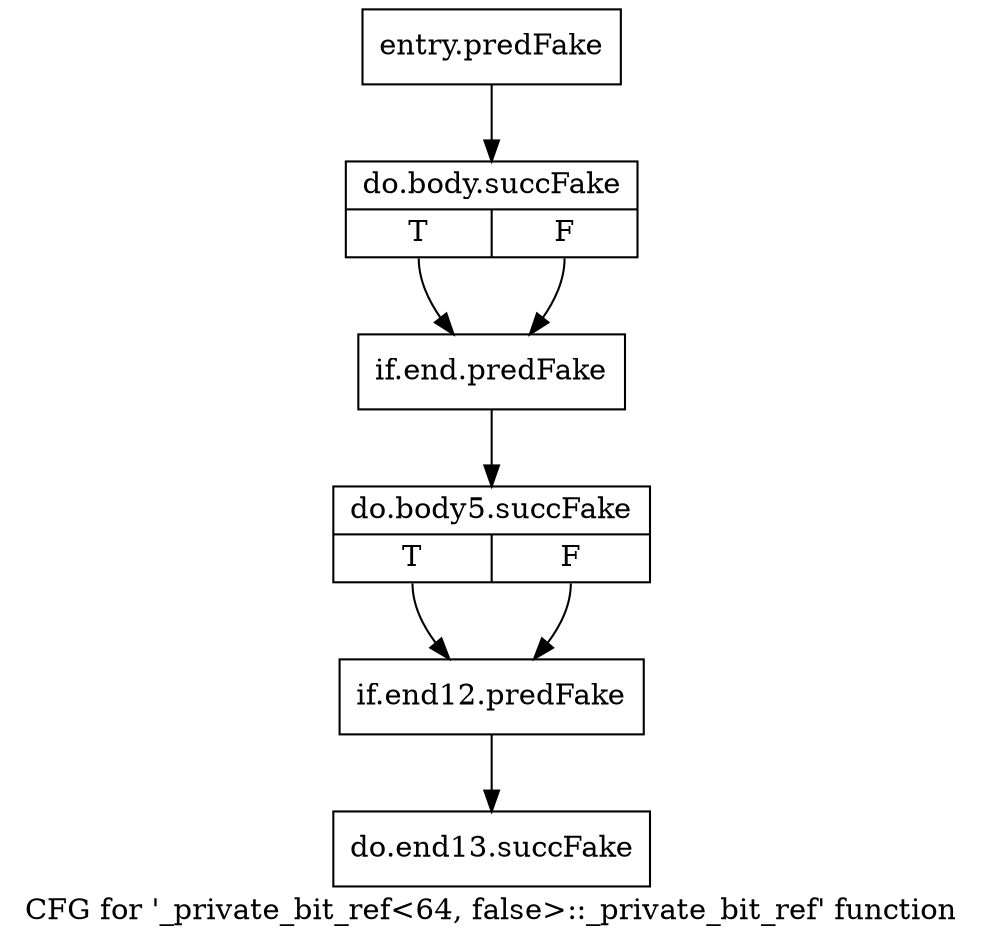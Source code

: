 digraph "CFG for '_private_bit_ref\<64, false\>::_private_bit_ref' function" {
	label="CFG for '_private_bit_ref\<64, false\>::_private_bit_ref' function";

	Node0x3c6de90 [shape=record,filename="",linenumber="",label="{entry.predFake}"];
	Node0x3c6de90 -> Node0x3ecb630[ callList="" memoryops="" filename="/tools/Xilinx/Vitis_HLS/2022.1/include/etc/ap_private.h" execusionnum="0"];
	Node0x3ecb630 [shape=record,filename="/tools/Xilinx/Vitis_HLS/2022.1/include/etc/ap_private.h",linenumber="6925",label="{do.body.succFake|{<s0>T|<s1>F}}"];
	Node0x3ecb630:s0 -> Node0x3dbf6f0[ callList="" memoryops="" filename="/tools/Xilinx/Vitis_HLS/2022.1/include/etc/ap_private.h" execusionnum="0"];
	Node0x3ecb630:s1 -> Node0x3dbf6f0;
	Node0x3dbf6f0 [shape=record,filename="/tools/Xilinx/Vitis_HLS/2022.1/include/etc/ap_private.h",linenumber="6925",label="{if.end.predFake}"];
	Node0x3dbf6f0 -> Node0x3ecb760[ callList="" memoryops="" filename="/tools/Xilinx/Vitis_HLS/2022.1/include/etc/ap_private.h" execusionnum="0"];
	Node0x3ecb760 [shape=record,filename="/tools/Xilinx/Vitis_HLS/2022.1/include/etc/ap_private.h",linenumber="6927",label="{do.body5.succFake|{<s0>T|<s1>F}}"];
	Node0x3ecb760:s0 -> Node0x3dbf830[ callList="" memoryops="" filename="/tools/Xilinx/Vitis_HLS/2022.1/include/etc/ap_private.h" execusionnum="0"];
	Node0x3ecb760:s1 -> Node0x3dbf830;
	Node0x3dbf830 [shape=record,filename="/tools/Xilinx/Vitis_HLS/2022.1/include/etc/ap_private.h",linenumber="6927",label="{if.end12.predFake}"];
	Node0x3dbf830 -> Node0x3eccdb0[ callList="" memoryops="" filename="/tools/Xilinx/Vitis_HLS/2022.1/include/etc/ap_private.h" execusionnum="0"];
	Node0x3eccdb0 [shape=record,filename="/tools/Xilinx/Vitis_HLS/2022.1/include/etc/ap_private.h",linenumber="6929",label="{do.end13.succFake}"];
}
